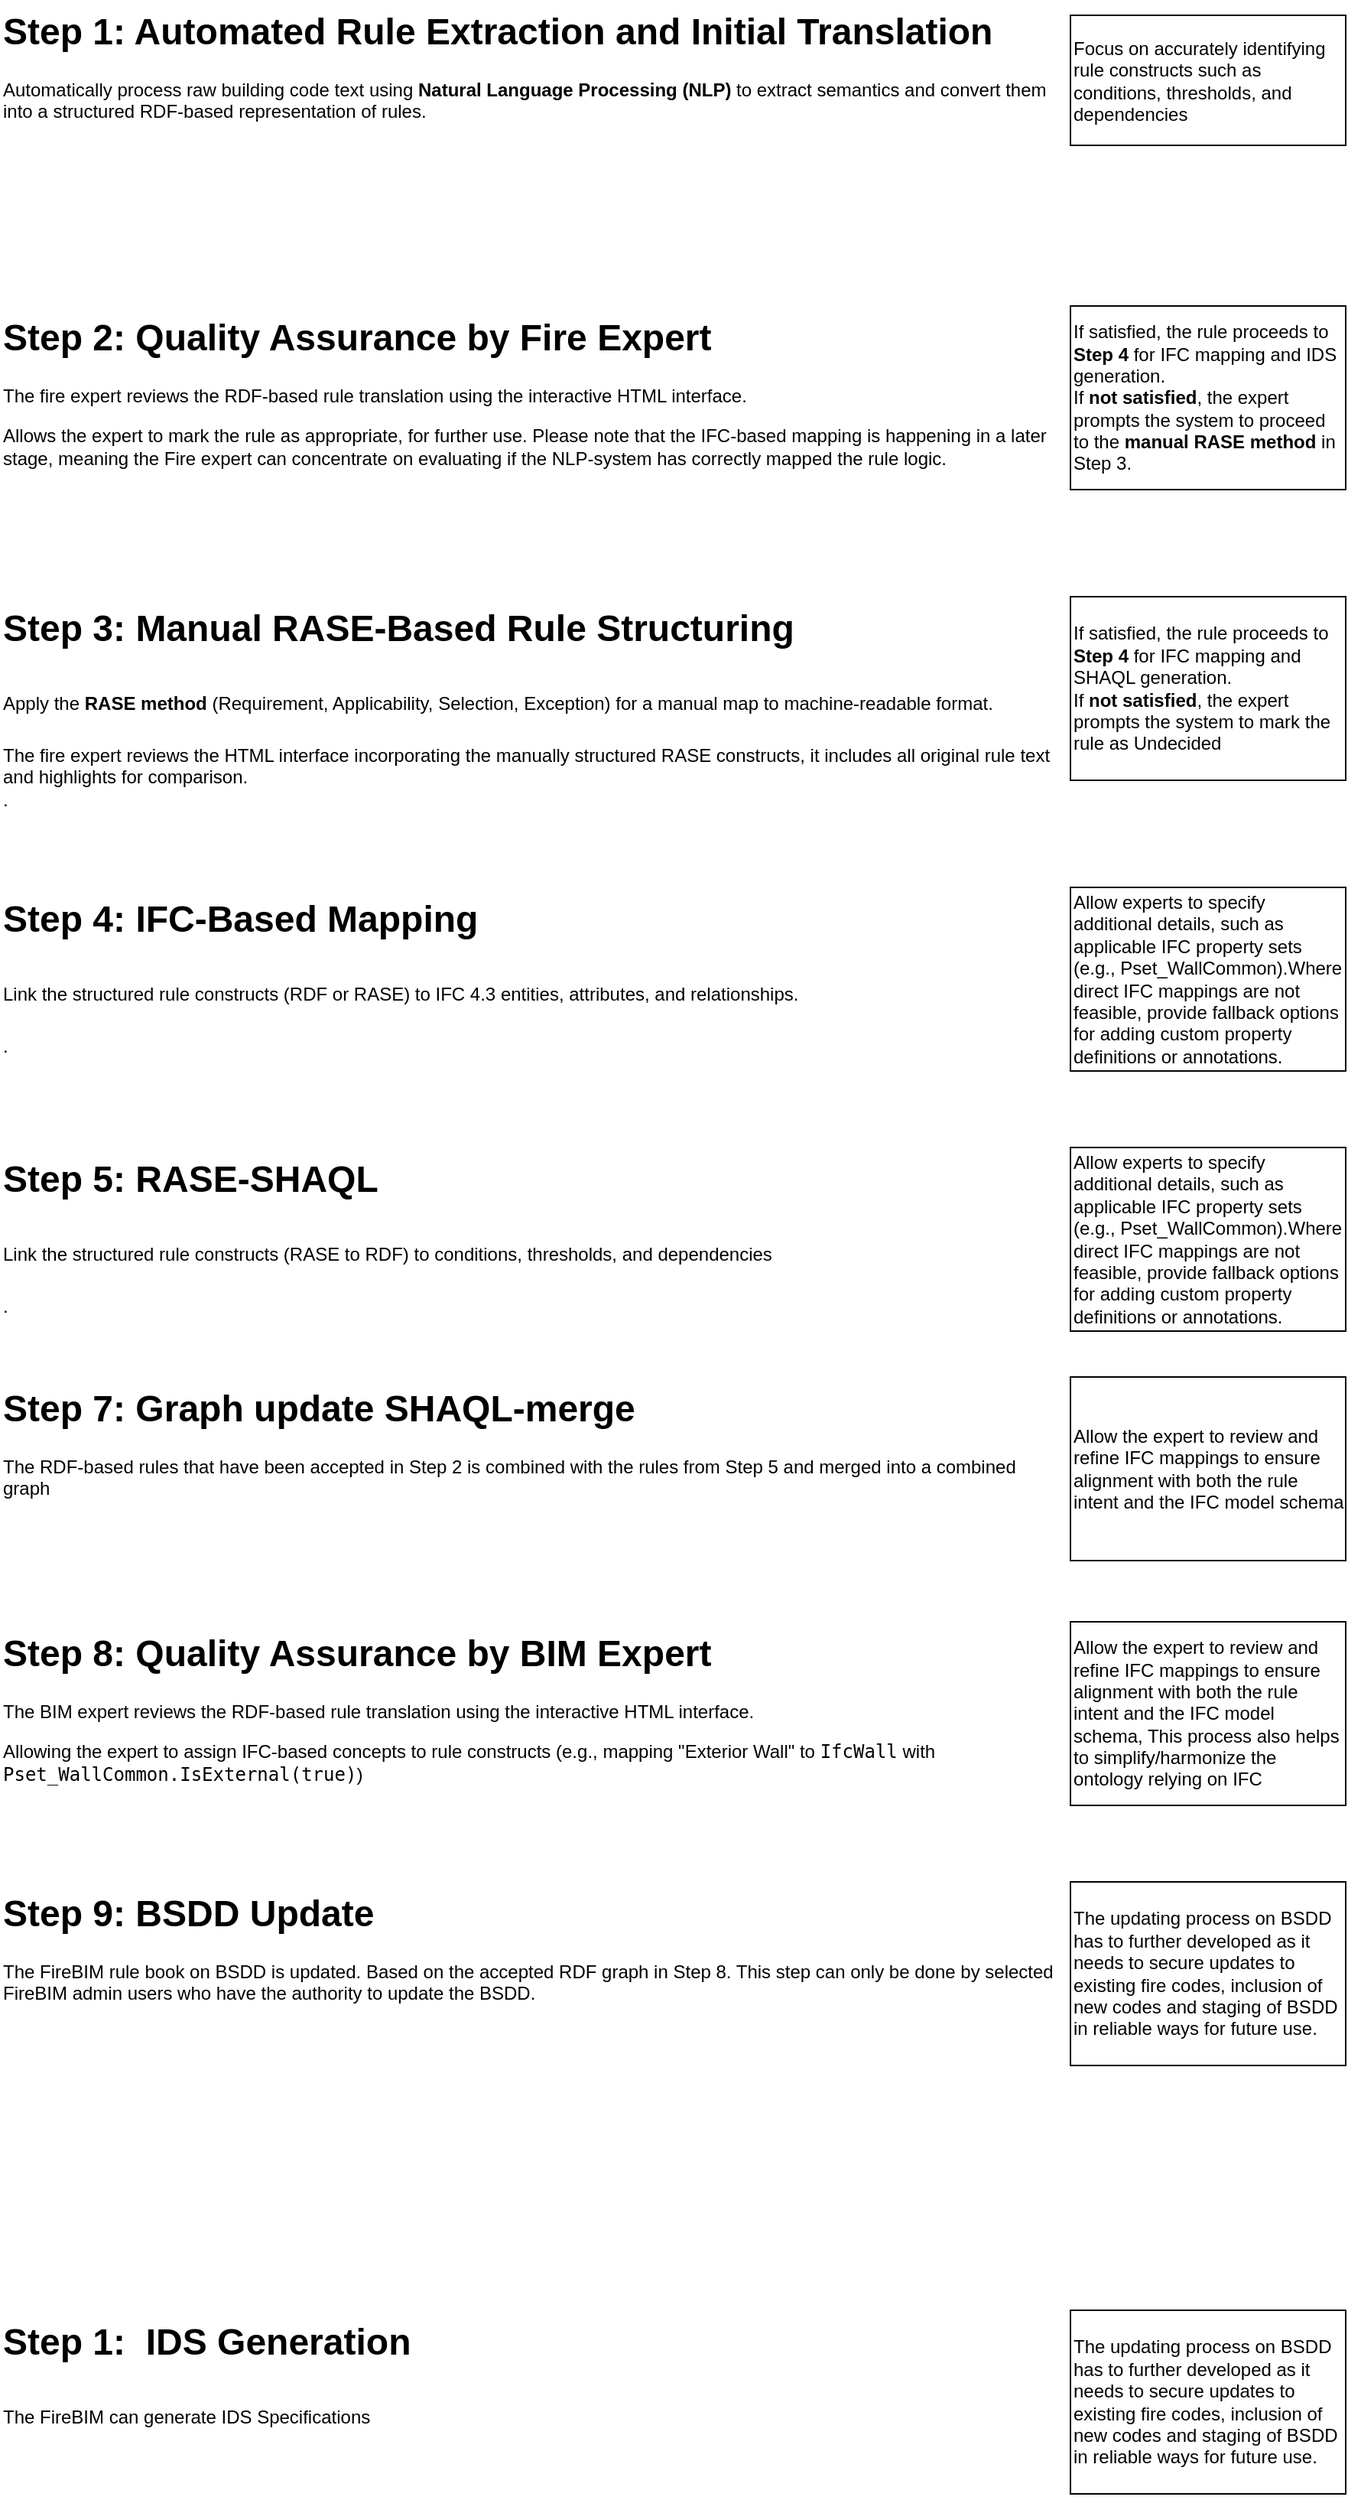 <mxfile version="24.8.6">
  <diagram name="Page-1" id="r5hVRslawZsMWMXb4wWY">
    <mxGraphModel dx="1434" dy="858" grid="1" gridSize="10" guides="1" tooltips="1" connect="1" arrows="1" fold="1" page="1" pageScale="1" pageWidth="850" pageHeight="1100" math="0" shadow="0">
      <root>
        <mxCell id="0" />
        <mxCell id="1" parent="0" />
        <mxCell id="cowbU3c1tZKaxY06-JKs-1" value="&lt;h1 style=&quot;margin-top: 0px;&quot;&gt;Step 1: Automated Rule Extraction and Initial Translation&lt;/h1&gt;&lt;p&gt;&lt;span style=&quot;background-color: initial;&quot;&gt;Automatically process raw building code text using &lt;/span&gt;&lt;strong style=&quot;background-color: initial;&quot;&gt;Natural Language Processing (NLP)&lt;/strong&gt;&lt;span style=&quot;background-color: initial;&quot;&gt; to extract semantics and convert them into a structured RDF-based representation of rules.&lt;/span&gt;&lt;/p&gt;" style="text;html=1;whiteSpace=wrap;overflow=hidden;rounded=0;" vertex="1" parent="1">
          <mxGeometry x="40" y="50" width="700" height="130" as="geometry" />
        </mxCell>
        <mxCell id="cowbU3c1tZKaxY06-JKs-2" value="Focus on accurately identifying rule constructs such as conditions, thresholds, and dependencies" style="rounded=0;whiteSpace=wrap;html=1;align=left;" vertex="1" parent="1">
          <mxGeometry x="740" y="60" width="180" height="85" as="geometry" />
        </mxCell>
        <mxCell id="cowbU3c1tZKaxY06-JKs-3" value="&lt;h1 style=&quot;margin-top: 0px;&quot;&gt;Step 2: Quality Assurance by Fire Expert&lt;/h1&gt;&lt;p&gt;The fire expert reviews the RDF-based rule translation using the interactive HTML interface.&lt;/p&gt;&lt;p&gt;Allows the expert to mark the rule as appropriate, for further use. Please note that the IFC-based mapping is happening in a later stage, meaning the Fire expert can concentrate on evaluating if the NLP-system has correctly mapped the rule logic.&amp;nbsp;&amp;nbsp;&lt;/p&gt;" style="text;html=1;whiteSpace=wrap;overflow=hidden;rounded=0;" vertex="1" parent="1">
          <mxGeometry x="40" y="250" width="700" height="120" as="geometry" />
        </mxCell>
        <mxCell id="cowbU3c1tZKaxY06-JKs-5" value="If satisfied, the rule proceeds to &lt;strong&gt;Step 4&lt;/strong&gt; for IFC mapping and IDS generation.&lt;div&gt;If &lt;strong&gt;not satisfied&lt;/strong&gt;, the expert prompts the system to proceed to the &lt;strong&gt;manual RASE method&lt;/strong&gt; in Step 3.&lt;/div&gt;" style="rounded=0;whiteSpace=wrap;html=1;align=left;" vertex="1" parent="1">
          <mxGeometry x="740" y="250" width="180" height="120" as="geometry" />
        </mxCell>
        <mxCell id="cowbU3c1tZKaxY06-JKs-6" value="&lt;h1 style=&quot;margin-top: 0px;&quot;&gt;Step 3:&amp;nbsp;&lt;span style=&quot;background-color: initial;&quot;&gt;Manual RASE-Based Rule Structuring&lt;/span&gt;&lt;/h1&gt;&lt;h1 style=&quot;margin-top: 0px;&quot;&gt;&lt;span style=&quot;background-color: initial; font-size: 12px; font-weight: normal;&quot;&gt;Apply the &lt;/span&gt;&lt;strong style=&quot;background-color: initial; font-size: 12px;&quot;&gt;RASE method&lt;/strong&gt;&lt;span style=&quot;background-color: initial; font-size: 12px; font-weight: normal;&quot;&gt; (Requirement, Applicability, Selection, Exception) for a manual map to&lt;/span&gt;&lt;span style=&quot;background-color: initial; font-size: 12px; font-weight: normal;&quot;&gt;&amp;nbsp;machine-readable format&lt;/span&gt;&lt;span style=&quot;background-color: initial; font-size: 12px; font-weight: normal;&quot;&gt;.&lt;/span&gt;&lt;/h1&gt;&lt;div&gt;&lt;span style=&quot;background-color: initial;&quot;&gt;The fire expert reviews the&amp;nbsp;&lt;/span&gt;HTML interface incorporating the manually structured RASE constructs, it includes all original rule text and highlights for comparison.&lt;span style=&quot;background-color: initial; font-size: 12px; font-weight: normal;&quot;&gt;&lt;/span&gt;&lt;/div&gt;&lt;div&gt;.&lt;/div&gt;" style="text;html=1;whiteSpace=wrap;overflow=hidden;rounded=0;" vertex="1" parent="1">
          <mxGeometry x="40" y="440" width="700" height="150" as="geometry" />
        </mxCell>
        <mxCell id="cowbU3c1tZKaxY06-JKs-7" value="If satisfied, the rule proceeds to &lt;strong&gt;Step 4&lt;/strong&gt; for IFC mapping and SHAQL generation.&lt;div&gt;If &lt;strong&gt;not satisfied&lt;/strong&gt;, the expert prompts the system to mark the rule as Undecided&lt;/div&gt;" style="rounded=0;whiteSpace=wrap;html=1;align=left;" vertex="1" parent="1">
          <mxGeometry x="740" y="440" width="180" height="120" as="geometry" />
        </mxCell>
        <mxCell id="cowbU3c1tZKaxY06-JKs-8" value="&lt;h1 style=&quot;margin-top: 0px;&quot;&gt;Step 4:&amp;nbsp;&lt;span style=&quot;background-color: initial;&quot;&gt;IFC-Based Mapping&lt;/span&gt;&lt;/h1&gt;&lt;h1 style=&quot;margin-top: 0px;&quot;&gt;&lt;span style=&quot;font-size: 12px; font-weight: 400;&quot;&gt;Link the structured rule constructs (RDF or RASE) to IFC 4.3 entities, attributes, and relationships.&lt;/span&gt;&lt;/h1&gt;&lt;div&gt;.&lt;/div&gt;" style="text;html=1;whiteSpace=wrap;overflow=hidden;rounded=0;" vertex="1" parent="1">
          <mxGeometry x="40" y="630" width="700" height="150" as="geometry" />
        </mxCell>
        <mxCell id="cowbU3c1tZKaxY06-JKs-9" value="Allow experts to specify additional details, such as applicable IFC property sets (e.g., Pset_WallCommon).Where direct IFC mappings are not feasible, provide fallback options for adding custom property definitions or annotations." style="rounded=0;whiteSpace=wrap;html=1;align=left;" vertex="1" parent="1">
          <mxGeometry x="740" y="630" width="180" height="120" as="geometry" />
        </mxCell>
        <mxCell id="cowbU3c1tZKaxY06-JKs-10" value="&lt;h1 style=&quot;margin-top: 0px;&quot;&gt;Step 5: RASE-SHAQL&lt;/h1&gt;&lt;h1 style=&quot;margin-top: 0px;&quot;&gt;&lt;span style=&quot;font-size: 12px; font-weight: 400;&quot;&gt;Link the structured rule constructs (RASE to RDF) to&amp;nbsp;&lt;/span&gt;&lt;span style=&quot;background-color: initial; font-size: 12px; font-weight: normal;&quot;&gt;conditions, thresholds, and dependencies&lt;/span&gt;&lt;/h1&gt;&lt;div&gt;.&lt;/div&gt;" style="text;html=1;whiteSpace=wrap;overflow=hidden;rounded=0;" vertex="1" parent="1">
          <mxGeometry x="40" y="800" width="700" height="150" as="geometry" />
        </mxCell>
        <mxCell id="cowbU3c1tZKaxY06-JKs-11" value="Allow experts to specify additional details, such as applicable IFC property sets (e.g., Pset_WallCommon).Where direct IFC mappings are not feasible, provide fallback options for adding custom property definitions or annotations." style="rounded=0;whiteSpace=wrap;html=1;align=left;" vertex="1" parent="1">
          <mxGeometry x="740" y="800" width="180" height="120" as="geometry" />
        </mxCell>
        <mxCell id="cowbU3c1tZKaxY06-JKs-12" value="&lt;h1 style=&quot;margin-top: 0px;&quot;&gt;Step 7: Graph update SHAQL-merge&lt;/h1&gt;&lt;p&gt;The RDF-based rules that have been accepted in Step 2 is combined with the rules from Step 5 and merged into a combined graph&amp;nbsp;&lt;/p&gt;" style="text;html=1;whiteSpace=wrap;overflow=hidden;rounded=0;" vertex="1" parent="1">
          <mxGeometry x="40" y="950" width="700" height="120" as="geometry" />
        </mxCell>
        <mxCell id="cowbU3c1tZKaxY06-JKs-13" value="Allow the expert to review and refine IFC mappings to ensure alignment with both the rule intent and the IFC model schema" style="rounded=0;whiteSpace=wrap;html=1;align=left;" vertex="1" parent="1">
          <mxGeometry x="740" y="950" width="180" height="120" as="geometry" />
        </mxCell>
        <mxCell id="cowbU3c1tZKaxY06-JKs-14" value="&lt;h1 style=&quot;margin-top: 0px;&quot;&gt;Step 8: Quality Assurance by BIM Expert&lt;/h1&gt;&lt;p&gt;The BIM expert reviews the RDF-based rule translation using the interactive HTML interface.&lt;/p&gt;&lt;p&gt;Allowing the expert to assign IFC-based concepts to rule constructs (e.g., mapping &quot;Exterior Wall&quot; to &lt;code&gt;IfcWall&lt;/code&gt; with &lt;code&gt;Pset_WallCommon.IsExternal(true)&lt;/code&gt;)&lt;/p&gt;" style="text;html=1;whiteSpace=wrap;overflow=hidden;rounded=0;" vertex="1" parent="1">
          <mxGeometry x="40" y="1110" width="700" height="120" as="geometry" />
        </mxCell>
        <mxCell id="cowbU3c1tZKaxY06-JKs-15" value="Allow the expert to review and refine IFC mappings to ensure alignment with both the rule intent and the IFC model schema, This process also helps to simplify/harmonize the ontology relying on IFC" style="rounded=0;whiteSpace=wrap;html=1;align=left;" vertex="1" parent="1">
          <mxGeometry x="740" y="1110" width="180" height="120" as="geometry" />
        </mxCell>
        <mxCell id="cowbU3c1tZKaxY06-JKs-16" value="&lt;h1 style=&quot;margin-top: 0px;&quot;&gt;Step 9: BSDD Update&lt;/h1&gt;&lt;p&gt;The FireBIM rule book on BSDD is updated. Based on the accepted RDF graph in Step 8. This step can only be done by selected FireBIM admin users who have the authority to update the BSDD.&amp;nbsp; &amp;nbsp;&lt;/p&gt;" style="text;html=1;whiteSpace=wrap;overflow=hidden;rounded=0;" vertex="1" parent="1">
          <mxGeometry x="40" y="1280" width="700" height="120" as="geometry" />
        </mxCell>
        <mxCell id="cowbU3c1tZKaxY06-JKs-17" value="The updating process on BSDD has to further developed as it needs to secure updates to existing fire codes, inclusion of new codes and staging of BSDD in reliable ways for future use." style="rounded=0;whiteSpace=wrap;html=1;align=left;" vertex="1" parent="1">
          <mxGeometry x="740" y="1280" width="180" height="120" as="geometry" />
        </mxCell>
        <mxCell id="cowbU3c1tZKaxY06-JKs-18" value="&lt;h1 style=&quot;margin-top: 0px;&quot;&gt;Step 1:&amp;nbsp;&lt;span style=&quot;background-color: initial;&quot;&gt;&amp;nbsp;IDS Generation&lt;/span&gt;&lt;/h1&gt;&lt;h1 style=&quot;margin-top: 0px;&quot;&gt;&lt;span style=&quot;background-color: initial; font-size: 12px; font-weight: normal;&quot;&gt;The FireBIM can g&lt;/span&gt;&lt;span style=&quot;background-color: initial; font-size: 12px; font-weight: normal;&quot;&gt;enerate IDS Specifications&lt;/span&gt;&lt;/h1&gt;" style="text;html=1;whiteSpace=wrap;overflow=hidden;rounded=0;" vertex="1" parent="1">
          <mxGeometry x="40" y="1560" width="700" height="120" as="geometry" />
        </mxCell>
        <mxCell id="cowbU3c1tZKaxY06-JKs-19" value="The updating process on BSDD has to further developed as it needs to secure updates to existing fire codes, inclusion of new codes and staging of BSDD in reliable ways for future use." style="rounded=0;whiteSpace=wrap;html=1;align=left;" vertex="1" parent="1">
          <mxGeometry x="740" y="1560" width="180" height="120" as="geometry" />
        </mxCell>
      </root>
    </mxGraphModel>
  </diagram>
</mxfile>
